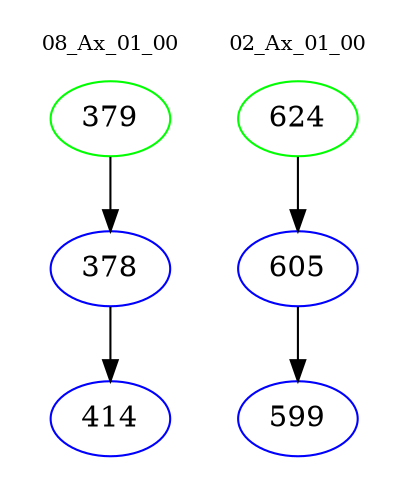 digraph{
subgraph cluster_0 {
color = white
label = "08_Ax_01_00";
fontsize=10;
T0_379 [label="379", color="green"]
T0_379 -> T0_378 [color="black"]
T0_378 [label="378", color="blue"]
T0_378 -> T0_414 [color="black"]
T0_414 [label="414", color="blue"]
}
subgraph cluster_1 {
color = white
label = "02_Ax_01_00";
fontsize=10;
T1_624 [label="624", color="green"]
T1_624 -> T1_605 [color="black"]
T1_605 [label="605", color="blue"]
T1_605 -> T1_599 [color="black"]
T1_599 [label="599", color="blue"]
}
}
